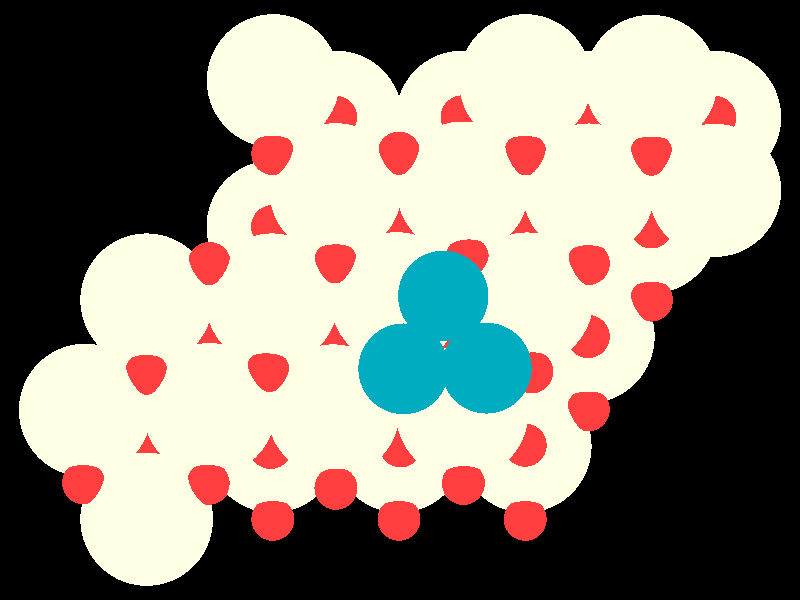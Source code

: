 #include "colors.inc"
#include "finish.inc"

global_settings {assumed_gamma 1 max_trace_level 6}
background {color White transmit 1.0}
camera {orthographic
  right -24.60*x up 18.39*y
  direction 1.00*z
  location <0,0,50.00> look_at <0,0,0>}
light_source {<  2.00,   3.00,  40.00> color White
  area_light <0.70, 0, 0>, <0, 0.70, 0>, 3, 3
  adaptive 1 jitter}

#declare simple = finish {phong 0.7}
#declare pale = finish {ambient 0.5 diffuse 0.85 roughness 0.001 specular 0.200 }
#declare intermediate = finish {ambient 0.3 diffuse 0.6 specular 0.1 roughness 0.04}
#declare vmd = finish {ambient 0.0 diffuse 0.65 phong 0.1 phong_size 40.0 specular 0.5 }
#declare jmol = finish {ambient 0.2 diffuse 0.6 specular 1 roughness 0.001 metallic}
#declare ase2 = finish {ambient 0.05 brilliance 3 diffuse 0.6 metallic specular 0.7 roughness 0.04 reflection 0.15}
#declare ase3 = finish {ambient 0.15 brilliance 2 diffuse 0.6 metallic specular 1.0 roughness 0.001 reflection 0.0}
#declare glass = finish {ambient 0.05 diffuse 0.3 specular 1.0 roughness 0.001}
#declare glass2 = finish {ambient 0.01 diffuse 0.3 specular 1.0 reflection 0.25 roughness 0.001}
#declare Rcell = 0.020;
#declare Rbond = 0.100;

#macro atom(LOC, R, COL, TRANS, FIN)
  sphere{LOC, R texture{pigment{color COL transmit TRANS} finish{FIN}}}
#end
#macro constrain(LOC, R, COL, TRANS FIN)
union{torus{R, Rcell rotate 45*z texture{pigment{color COL transmit TRANS} finish{FIN}}}
      torus{R, Rcell rotate -45*z texture{pigment{color COL transmit TRANS} finish{FIN}}}
      translate LOC}
#end

atom(< -1.97,   5.60,  -6.14>, 2.04, rgb <1.00, 1.00, 0.78>, 0.0, ase3) // #0 
atom(<  3.85,  -4.48,  -6.14>, 2.04, rgb <1.00, 1.00, 0.78>, 0.0, ase3) // #1 
atom(< -5.85,  -1.12,  -6.14>, 2.04, rgb <1.00, 1.00, 0.78>, 0.0, ase3) // #2 
atom(<  5.79,  -1.12,  -6.14>, 2.04, rgb <1.00, 1.00, 0.78>, 0.0, ase3) // #3 
atom(<  1.91,   5.60,  -6.14>, 2.04, rgb <1.00, 1.00, 0.78>, 0.0, ase3) // #4 
atom(<  7.73,   2.24,  -6.14>, 2.04, rgb <1.00, 1.00, 0.78>, 0.0, ase3) // #5 
atom(< -1.97,  -1.12,  -6.14>, 2.04, rgb <1.00, 1.00, 0.78>, 0.0, ase3) // #6 
atom(<  9.68,   5.60,  -6.14>, 2.04, rgb <1.00, 1.00, 0.78>, 0.0, ase3) // #7 
atom(<  5.79,   5.60,  -6.14>, 2.04, rgb <1.00, 1.00, 0.78>, 0.0, ase3) // #8 
atom(< -0.03,  -4.48,  -6.14>, 2.04, rgb <1.00, 1.00, 0.78>, 0.0, ase3) // #9 
atom(<  1.91,  -1.12,  -6.14>, 2.04, rgb <1.00, 1.00, 0.78>, 0.0, ase3) // #10 
atom(< -0.03,   2.24,  -6.14>, 2.04, rgb <1.00, 1.00, 0.78>, 0.0, ase3) // #11 
atom(< -7.79,  -4.48,  -6.14>, 2.04, rgb <1.00, 1.00, 0.78>, 0.0, ase3) // #12 
atom(<  3.85,   2.24,  -6.14>, 2.04, rgb <1.00, 1.00, 0.78>, 0.0, ase3) // #13 
atom(< -3.91,   2.24,  -6.14>, 2.04, rgb <1.00, 1.00, 0.78>, 0.0, ase3) // #14 
atom(< -3.91,  -4.48,  -6.14>, 2.04, rgb <1.00, 1.00, 0.78>, 0.0, ase3) // #15 
atom(<  3.85,   6.72,  -3.04>, 2.04, rgb <1.00, 1.00, 0.78>, 0.0, ase3) // #16 
atom(<  3.91,   0.03,  -3.04>, 2.04, rgb <1.00, 1.00, 0.78>, 0.0, ase3) // #17 
atom(< -2.05,  -3.40,  -2.97>, 2.04, rgb <1.00, 1.00, 0.78>, 0.0, ase3) // #18 
atom(<  7.72,   6.70,  -3.04>, 2.04, rgb <1.00, 1.00, 0.78>, 0.0, ase3) // #19 
atom(< -0.11,   0.04,  -3.07>, 2.04, rgb <1.00, 1.00, 0.78>, 0.0, ase3) // #20 
atom(<  1.91,  -3.44,  -3.06>, 2.04, rgb <1.00, 1.00, 0.78>, 0.0, ase3) // #21 
atom(<  1.93,   3.43,  -3.04>, 2.04, rgb <1.00, 1.00, 0.78>, 0.0, ase3) // #22 
atom(< -7.79,   0.00,  -3.06>, 2.04, rgb <1.00, 1.00, 0.78>, 0.0, ase3) // #23 
atom(< -7.79,  -6.72,  -3.03>, 2.04, rgb <1.00, 1.00, 0.78>, 0.0, ase3) // #24 
atom(<  9.68,   3.36,  -3.05>, 2.04, rgb <1.00, 1.00, 0.78>, 0.0, ase3) // #25 
atom(< -5.86,  -3.36,  -3.04>, 2.04, rgb <1.00, 1.00, 0.78>, 0.0, ase3) // #26 
atom(< -9.68,  -3.38,  -3.04>, 2.04, rgb <1.00, 1.00, 0.78>, 0.0, ase3) // #27 
atom(< -3.94,  -0.00,  -3.04>, 2.04, rgb <1.00, 1.00, 0.78>, 0.0, ase3) // #28 
atom(<  5.80,   3.37,  -3.06>, 2.04, rgb <1.00, 1.00, 0.78>, 0.0, ase3) // #29 
atom(< -1.98,   3.38,  -3.04>, 2.04, rgb <1.00, 1.00, 0.78>, 0.0, ase3) // #30 
atom(< -3.90,   6.72,  -3.04>, 2.04, rgb <1.00, 1.00, 0.78>, 0.0, ase3) // #31 
atom(< -1.97,   1.12,  -6.94>, 0.66, rgb <1.00, 0.05, 0.05>, 0.0, ase3) // #32 
atom(< -7.79,  -2.24,  -6.94>, 0.66, rgb <1.00, 0.05, 0.05>, 0.0, ase3) // #33 
atom(< -0.03,   4.48,  -6.94>, 0.66, rgb <1.00, 0.05, 0.05>, 0.0, ase3) // #34 
atom(< -9.73,  -5.60,  -6.94>, 0.66, rgb <1.00, 0.05, 0.05>, 0.0, ase3) // #35 
atom(<  3.85,  -2.24,  -6.94>, 0.66, rgb <1.00, 0.05, 0.05>, 0.0, ase3) // #36 
atom(< -3.91,   4.48,  -6.94>, 0.66, rgb <1.00, 0.05, 0.05>, 0.0, ase3) // #37 
atom(<  1.91,   1.12,  -6.94>, 0.66, rgb <1.00, 0.05, 0.05>, 0.0, ase3) // #38 
atom(< -5.85,   1.12,  -6.94>, 0.66, rgb <1.00, 0.05, 0.05>, 0.0, ase3) // #39 
atom(< -5.85,  -5.60,  -6.94>, 0.66, rgb <1.00, 0.05, 0.05>, 0.0, ase3) // #40 
atom(<  7.73,   4.48,  -6.94>, 0.66, rgb <1.00, 0.05, 0.05>, 0.0, ase3) // #41 
atom(< -0.03,  -2.24,  -6.94>, 0.66, rgb <1.00, 0.05, 0.05>, 0.0, ase3) // #42 
atom(< -1.97,  -5.60,  -6.94>, 0.66, rgb <1.00, 0.05, 0.05>, 0.0, ase3) // #43 
atom(< -3.91,  -2.24,  -6.94>, 0.66, rgb <1.00, 0.05, 0.05>, 0.0, ase3) // #44 
atom(<  3.85,   4.48,  -6.94>, 0.66, rgb <1.00, 0.05, 0.05>, 0.0, ase3) // #45 
atom(<  5.79,   1.12,  -6.94>, 0.66, rgb <1.00, 0.05, 0.05>, 0.0, ase3) // #46 
atom(<  1.91,  -5.60,  -6.94>, 0.66, rgb <1.00, 0.05, 0.05>, 0.0, ase3) // #47 
atom(< -3.91,  -6.72,  -5.35>, 0.66, rgb <1.00, 0.05, 0.05>, 0.0, ase3) // #48 
atom(< -1.97,  -3.36,  -5.35>, 0.66, rgb <1.00, 0.05, 0.05>, 0.0, ase3) // #49 
atom(< -0.03,  -6.72,  -5.35>, 0.66, rgb <1.00, 0.05, 0.05>, 0.0, ase3) // #50 
atom(< -3.91,   0.00,  -5.35>, 0.66, rgb <1.00, 0.05, 0.05>, 0.0, ase3) // #51 
atom(< -0.03,   0.00,  -5.35>, 0.66, rgb <1.00, 0.05, 0.05>, 0.0, ase3) // #52 
atom(<  7.73,   0.00,  -5.35>, 0.66, rgb <1.00, 0.05, 0.05>, 0.0, ase3) // #53 
atom(<  1.91,  -3.36,  -5.35>, 0.66, rgb <1.00, 0.05, 0.05>, 0.0, ase3) // #54 
atom(< -5.85,  -3.36,  -5.35>, 0.66, rgb <1.00, 0.05, 0.05>, 0.0, ase3) // #55 
atom(<  5.79,  -3.36,  -5.35>, 0.66, rgb <1.00, 0.05, 0.05>, 0.0, ase3) // #56 
atom(< -7.79,  -6.72,  -5.35>, 0.66, rgb <1.00, 0.05, 0.05>, 0.0, ase3) // #57 
atom(<  3.85,   0.00,  -5.35>, 0.66, rgb <1.00, 0.05, 0.05>, 0.0, ase3) // #58 
atom(<  3.85,  -6.72,  -5.35>, 0.66, rgb <1.00, 0.05, 0.05>, 0.0, ase3) // #59 
atom(<  9.68,   3.36,  -5.35>, 0.66, rgb <1.00, 0.05, 0.05>, 0.0, ase3) // #60 
atom(<  5.79,   3.36,  -5.35>, 0.66, rgb <1.00, 0.05, 0.05>, 0.0, ase3) // #61 
atom(< -1.97,   3.36,  -5.35>, 0.66, rgb <1.00, 0.05, 0.05>, 0.0, ase3) // #62 
atom(<  1.91,   3.36,  -5.35>, 0.66, rgb <1.00, 0.05, 0.05>, 0.0, ase3) // #63 
atom(<  0.02,  -4.47,  -3.81>, 0.66, rgb <1.00, 0.05, 0.05>, 0.0, ase3) // #64 
atom(< -3.92,   2.25,  -3.85>, 0.66, rgb <1.00, 0.05, 0.05>, 0.0, ase3) // #65 
atom(<  9.68,   5.60,  -3.85>, 0.66, rgb <1.00, 0.05, 0.05>, 0.0, ase3) // #66 
atom(<  5.80,   5.57,  -3.87>, 0.66, rgb <1.00, 0.05, 0.05>, 0.0, ase3) // #67 
atom(<  7.73,   2.24,  -3.85>, 0.66, rgb <1.00, 0.05, 0.05>, 0.0, ase3) // #68 
atom(<  1.89,  -1.12,  -3.79>, 0.66, rgb <1.00, 0.05, 0.05>, 0.0, ase3) // #69 
atom(< -1.98,   5.60,  -3.85>, 0.66, rgb <1.00, 0.05, 0.05>, 0.0, ase3) // #70 
atom(< -5.88,  -1.10,  -3.87>, 0.66, rgb <1.00, 0.05, 0.05>, 0.0, ase3) // #71 
atom(< -1.94,  -1.08,  -3.81>, 0.66, rgb <1.00, 0.05, 0.05>, 0.0, ase3) // #72 
atom(< -0.01,   2.23,  -3.83>, 0.66, rgb <1.00, 0.05, 0.05>, 0.0, ase3) // #73 
atom(<  5.79,  -1.12,  -3.86>, 0.66, rgb <1.00, 0.05, 0.05>, 0.0, ase3) // #74 
atom(< -3.98,  -4.52,  -3.83>, 0.66, rgb <1.00, 0.05, 0.05>, 0.0, ase3) // #75 
atom(<  3.86,   2.24,  -3.86>, 0.66, rgb <1.00, 0.05, 0.05>, 0.0, ase3) // #76 
atom(<  1.91,   5.61,  -3.85>, 0.66, rgb <1.00, 0.05, 0.05>, 0.0, ase3) // #77 
atom(< -7.79,  -4.48,  -3.85>, 0.66, rgb <1.00, 0.05, 0.05>, 0.0, ase3) // #78 
atom(<  3.85,  -4.45,  -3.83>, 0.66, rgb <1.00, 0.05, 0.05>, 0.0, ase3) // #79 
atom(< -0.03,   4.50,  -2.27>, 0.66, rgb <1.00, 0.05, 0.05>, 0.0, ase3) // #80 
atom(<  7.73,   4.47,  -2.28>, 0.66, rgb <1.00, 0.05, 0.05>, 0.0, ase3) // #81 
atom(<  3.85,   4.48,  -2.27>, 0.66, rgb <1.00, 0.05, 0.05>, 0.0, ase3) // #82 
atom(< -9.73,  -5.60,  -2.27>, 0.66, rgb <1.00, 0.05, 0.05>, 0.0, ase3) // #83 
atom(< -1.98,   1.17,  -2.26>, 0.66, rgb <1.00, 0.05, 0.05>, 0.0, ase3) // #84 
atom(< -4.06,  -2.16,  -2.23>, 0.66, rgb <1.00, 0.05, 0.05>, 0.0, ase3) // #85 
atom(< -5.90,  -5.62,  -2.24>, 0.66, rgb <1.00, 0.05, 0.05>, 0.0, ase3) // #86 
atom(< -7.80,  -2.24,  -2.27>, 0.66, rgb <1.00, 0.05, 0.05>, 0.0, ase3) // #87 
atom(<  2.07,   1.30,  -2.11>, 0.66, rgb <1.00, 0.05, 0.05>, 0.0, ase3) // #88 
atom(< -0.05,  -2.26,  -1.95>, 0.66, rgb <1.00, 0.05, 0.05>, 0.0, ase3) // #89 
atom(< -1.97,  -5.77,  -2.24>, 0.66, rgb <1.00, 0.05, 0.05>, 0.0, ase3) // #90 
atom(< -5.86,   1.12,  -2.27>, 0.66, rgb <1.00, 0.05, 0.05>, 0.0, ase3) // #91 
atom(<  5.79,   1.12,  -2.27>, 0.66, rgb <1.00, 0.05, 0.05>, 0.0, ase3) // #92 
atom(<  4.05,  -2.20,  -2.12>, 0.66, rgb <1.00, 0.05, 0.05>, 0.0, ase3) // #93 
atom(<  1.95,  -5.62,  -2.26>, 0.66, rgb <1.00, 0.05, 0.05>, 0.0, ase3) // #94 
atom(< -3.91,   4.49,  -2.27>, 0.66, rgb <1.00, 0.05, 0.05>, 0.0, ase3) // #95 
atom(<  0.11,  -2.11,   0.00>, 1.39, rgb <0.00, 0.41, 0.52>, 0.0, ase3) // #96 
atom(<  1.33,   0.12,  -0.59>, 1.39, rgb <0.00, 0.41, 0.52>, 0.0, ase3) // #97 
atom(<  2.66,  -2.09,  -0.60>, 1.39, rgb <0.00, 0.41, 0.52>, 0.0, ase3) // #98 
